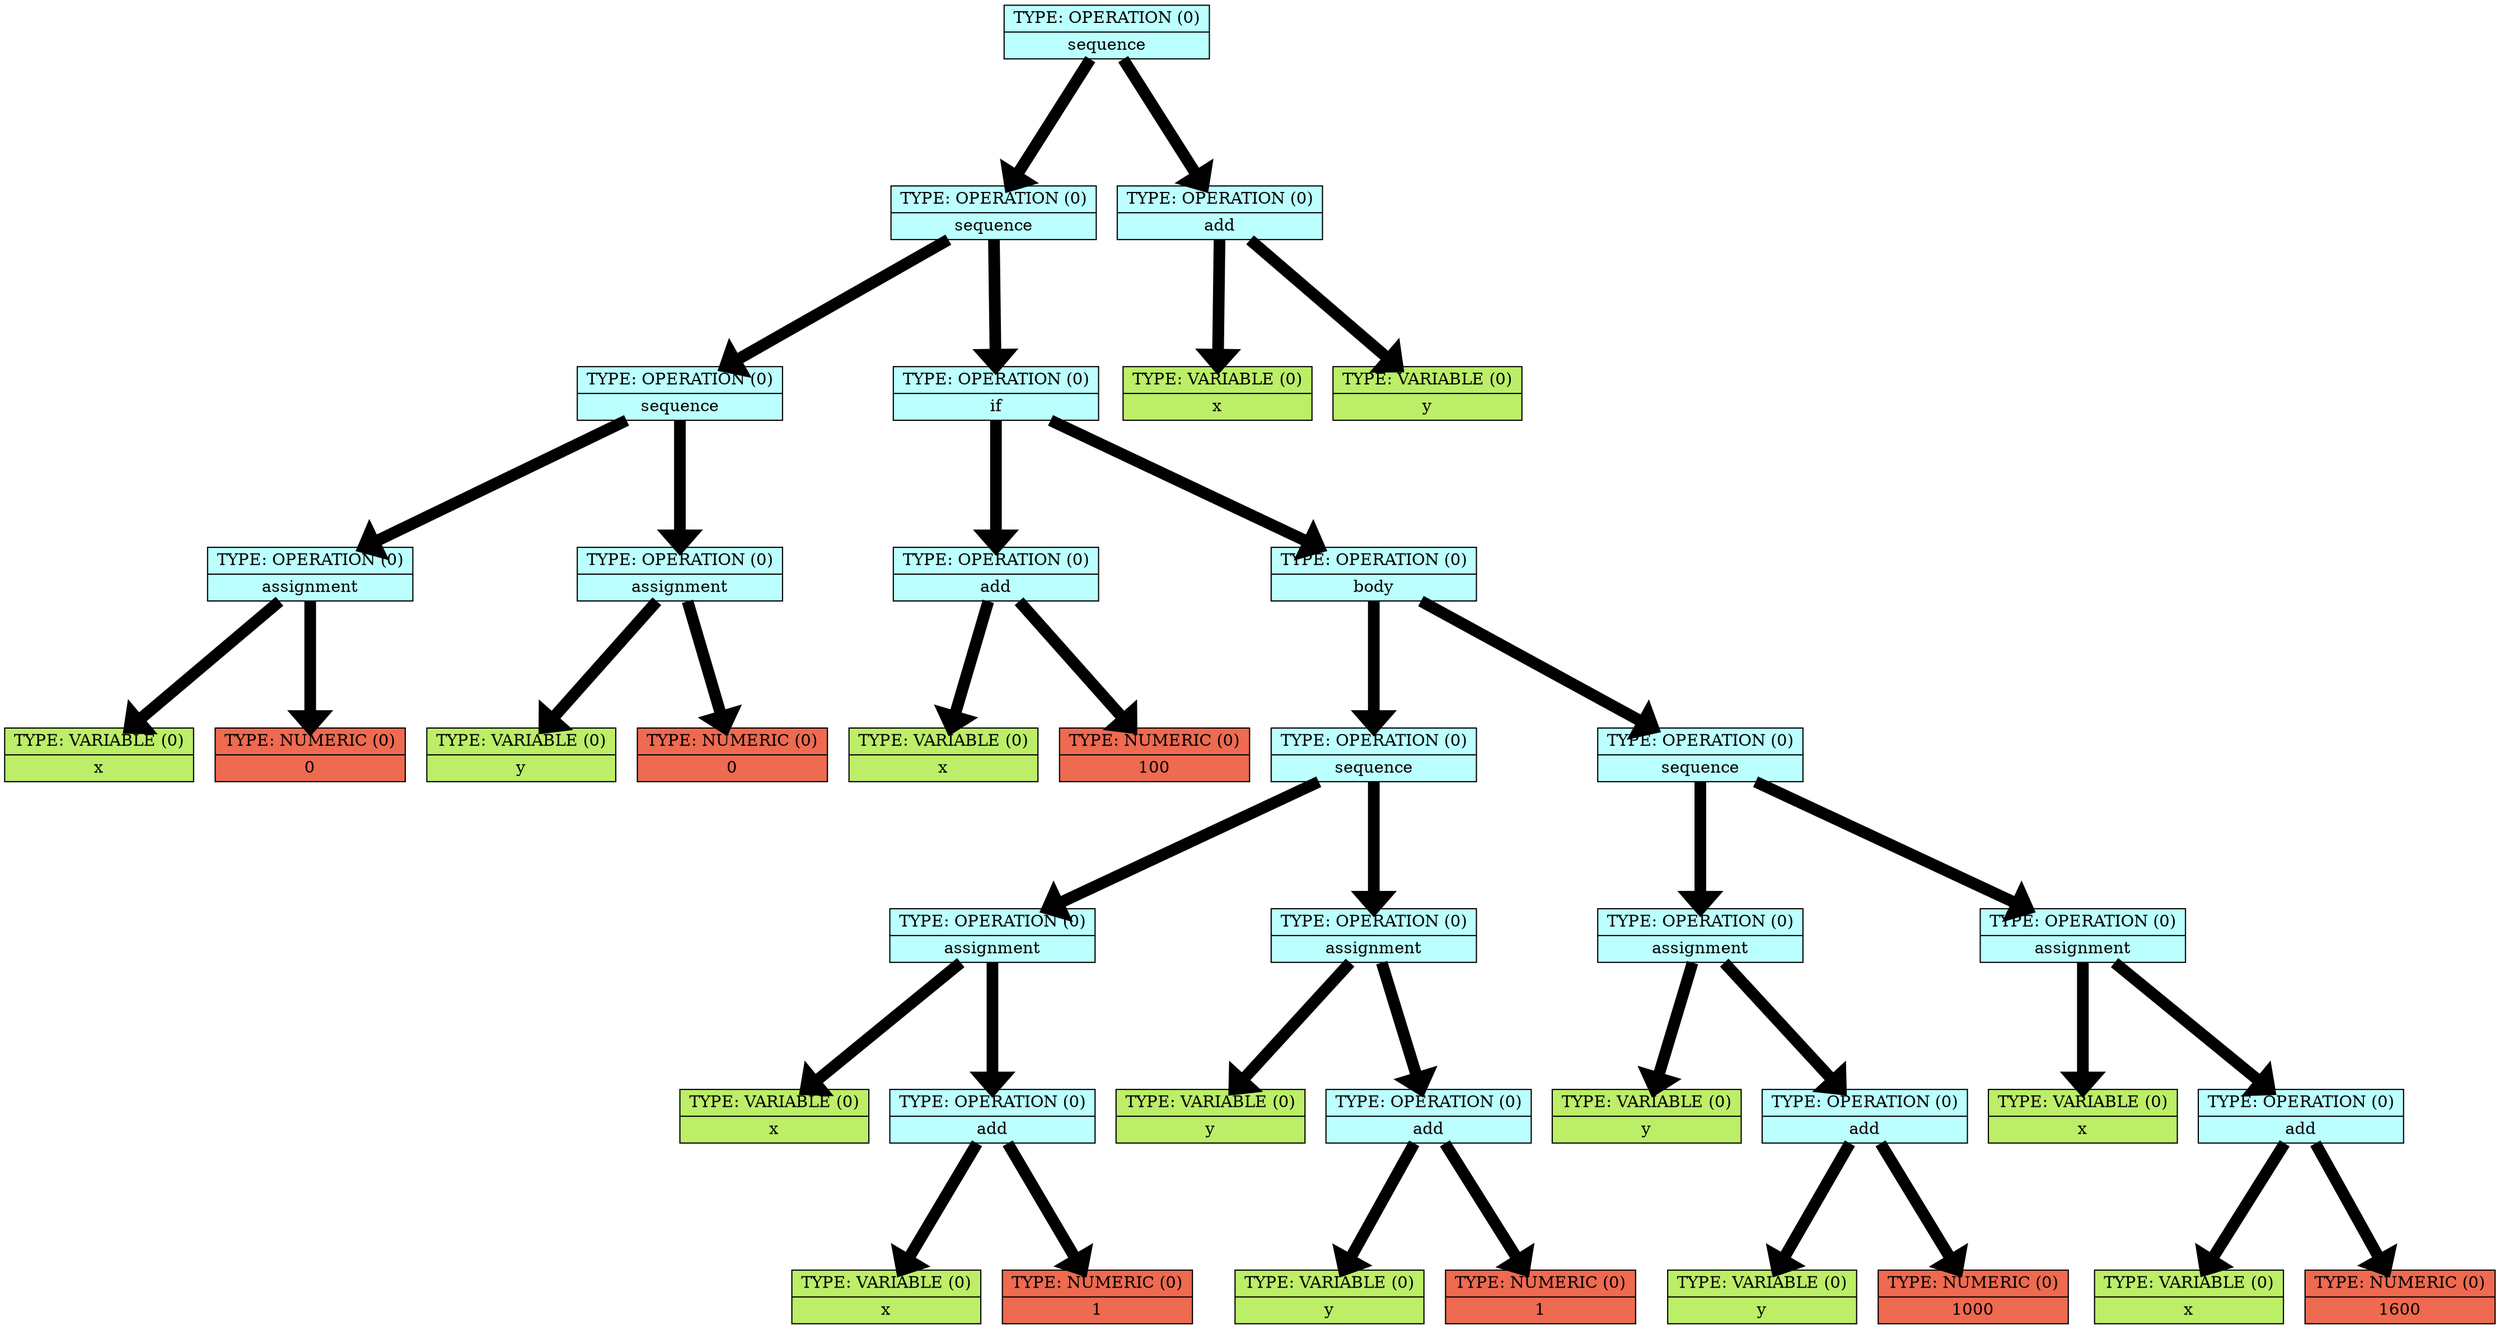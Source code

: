 digraph structs {    
rankdir = TB;        
graph [dpi = 200];   
ranksep = 1.5;       
edge[penwidth = 10]; 
cell0 [style = filled, color = black, shape=record, 
fillcolor = paleturquoise1, label = " { <ptr> TYPE: OPERATION (0) | sequence} " ];                         
cell1 [style = filled, color = black, shape=record, 
fillcolor = paleturquoise1, label = " { <ptr> TYPE: OPERATION (0) | sequence} " ];                         
cell2 [style = filled, color = black, shape=record, 
fillcolor = paleturquoise1, label = " { <ptr> TYPE: OPERATION (0) | sequence} " ];                         
cell3 [style = filled, color = black, shape=record, 
fillcolor = paleturquoise1, label = " { <ptr> TYPE: OPERATION (0) | assignment} " ];                         
cell4 [style = filled, color = black, shape=record, 
fillcolor = darkolivegreen2, label = " { <ptr> TYPE: VARIABLE (0) | x} " ];                         
cell5 [style = filled, color = black, shape=record, 
fillcolor = coral2, label = " { <ptr> TYPE: NUMERIC (0) | 0} " ];                         
cell6 [style = filled, color = black, shape=record, 
fillcolor = paleturquoise1, label = " { <ptr> TYPE: OPERATION (0) | assignment} " ];                         
cell7 [style = filled, color = black, shape=record, 
fillcolor = darkolivegreen2, label = " { <ptr> TYPE: VARIABLE (0) | y} " ];                         
cell8 [style = filled, color = black, shape=record, 
fillcolor = coral2, label = " { <ptr> TYPE: NUMERIC (0) | 0} " ];                         
cell9 [style = filled, color = black, shape=record, 
fillcolor = paleturquoise1, label = " { <ptr> TYPE: OPERATION (0) | if} " ];                         
cell10 [style = filled, color = black, shape=record, 
fillcolor = paleturquoise1, label = " { <ptr> TYPE: OPERATION (0) | add} " ];                         
cell11 [style = filled, color = black, shape=record, 
fillcolor = darkolivegreen2, label = " { <ptr> TYPE: VARIABLE (0) | x} " ];                         
cell12 [style = filled, color = black, shape=record, 
fillcolor = coral2, label = " { <ptr> TYPE: NUMERIC (0) | 100} " ];                         
cell13 [style = filled, color = black, shape=record, 
fillcolor = paleturquoise1, label = " { <ptr> TYPE: OPERATION (0) | body} " ];                         
cell14 [style = filled, color = black, shape=record, 
fillcolor = paleturquoise1, label = " { <ptr> TYPE: OPERATION (0) | sequence} " ];                         
cell15 [style = filled, color = black, shape=record, 
fillcolor = paleturquoise1, label = " { <ptr> TYPE: OPERATION (0) | assignment} " ];                         
cell16 [style = filled, color = black, shape=record, 
fillcolor = darkolivegreen2, label = " { <ptr> TYPE: VARIABLE (0) | x} " ];                         
cell17 [style = filled, color = black, shape=record, 
fillcolor = paleturquoise1, label = " { <ptr> TYPE: OPERATION (0) | add} " ];                         
cell18 [style = filled, color = black, shape=record, 
fillcolor = darkolivegreen2, label = " { <ptr> TYPE: VARIABLE (0) | x} " ];                         
cell19 [style = filled, color = black, shape=record, 
fillcolor = coral2, label = " { <ptr> TYPE: NUMERIC (0) | 1} " ];                         
cell20 [style = filled, color = black, shape=record, 
fillcolor = paleturquoise1, label = " { <ptr> TYPE: OPERATION (0) | assignment} " ];                         
cell21 [style = filled, color = black, shape=record, 
fillcolor = darkolivegreen2, label = " { <ptr> TYPE: VARIABLE (0) | y} " ];                         
cell22 [style = filled, color = black, shape=record, 
fillcolor = paleturquoise1, label = " { <ptr> TYPE: OPERATION (0) | add} " ];                         
cell23 [style = filled, color = black, shape=record, 
fillcolor = darkolivegreen2, label = " { <ptr> TYPE: VARIABLE (0) | y} " ];                         
cell24 [style = filled, color = black, shape=record, 
fillcolor = coral2, label = " { <ptr> TYPE: NUMERIC (0) | 1} " ];                         
cell25 [style = filled, color = black, shape=record, 
fillcolor = paleturquoise1, label = " { <ptr> TYPE: OPERATION (0) | sequence} " ];                         
cell26 [style = filled, color = black, shape=record, 
fillcolor = paleturquoise1, label = " { <ptr> TYPE: OPERATION (0) | assignment} " ];                         
cell27 [style = filled, color = black, shape=record, 
fillcolor = darkolivegreen2, label = " { <ptr> TYPE: VARIABLE (0) | y} " ];                         
cell28 [style = filled, color = black, shape=record, 
fillcolor = paleturquoise1, label = " { <ptr> TYPE: OPERATION (0) | add} " ];                         
cell29 [style = filled, color = black, shape=record, 
fillcolor = darkolivegreen2, label = " { <ptr> TYPE: VARIABLE (0) | y} " ];                         
cell30 [style = filled, color = black, shape=record, 
fillcolor = coral2, label = " { <ptr> TYPE: NUMERIC (0) | 1000} " ];                         
cell31 [style = filled, color = black, shape=record, 
fillcolor = paleturquoise1, label = " { <ptr> TYPE: OPERATION (0) | assignment} " ];                         
cell32 [style = filled, color = black, shape=record, 
fillcolor = darkolivegreen2, label = " { <ptr> TYPE: VARIABLE (0) | x} " ];                         
cell33 [style = filled, color = black, shape=record, 
fillcolor = paleturquoise1, label = " { <ptr> TYPE: OPERATION (0) | add} " ];                         
cell34 [style = filled, color = black, shape=record, 
fillcolor = darkolivegreen2, label = " { <ptr> TYPE: VARIABLE (0) | x} " ];                         
cell35 [style = filled, color = black, shape=record, 
fillcolor = coral2, label = " { <ptr> TYPE: NUMERIC (0) | 1600} " ];                         
cell36 [style = filled, color = black, shape=record, 
fillcolor = paleturquoise1, label = " { <ptr> TYPE: OPERATION (0) | add} " ];                         
cell37 [style = filled, color = black, shape=record, 
fillcolor = darkolivegreen2, label = " { <ptr> TYPE: VARIABLE (0) | x} " ];                         
cell38 [style = filled, color = black, shape=record, 
fillcolor = darkolivegreen2, label = " { <ptr> TYPE: VARIABLE (0) | y} " ];                         
cell0 -> cell1;
cell1 -> cell2;
cell2 -> cell3;
cell3 -> cell4;
cell3 -> cell5;
cell2 -> cell6;
cell6 -> cell7;
cell6 -> cell8;
cell1 -> cell9;
cell9 -> cell10;
cell10 -> cell11;
cell10 -> cell12;
cell9 -> cell13;
cell13 -> cell14;
cell14 -> cell15;
cell15 -> cell16;
cell15 -> cell17;
cell17 -> cell18;
cell17 -> cell19;
cell14 -> cell20;
cell20 -> cell21;
cell20 -> cell22;
cell22 -> cell23;
cell22 -> cell24;
cell13 -> cell25;
cell25 -> cell26;
cell26 -> cell27;
cell26 -> cell28;
cell28 -> cell29;
cell28 -> cell30;
cell25 -> cell31;
cell31 -> cell32;
cell31 -> cell33;
cell33 -> cell34;
cell33 -> cell35;
cell0 -> cell36;
cell36 -> cell37;
cell36 -> cell38;
}
